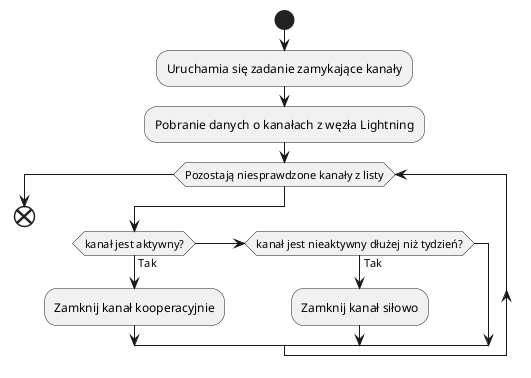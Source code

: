 @startuml
start
:Uruchamia się zadanie zamykające kanały;
:Pobranie danych o kanałach z węzła Lightning;
while (Pozostają niesprawdzone kanały z listy)
    if (kanał jest aktywny?) then (Tak)
        :Zamknij kanał kooperacyjnie;
    else if (kanał jest nieaktywny dłużej niż tydzień?) then (Tak)
        :Zamknij kanał siłowo;
    endif
endwhile
end
@enduml